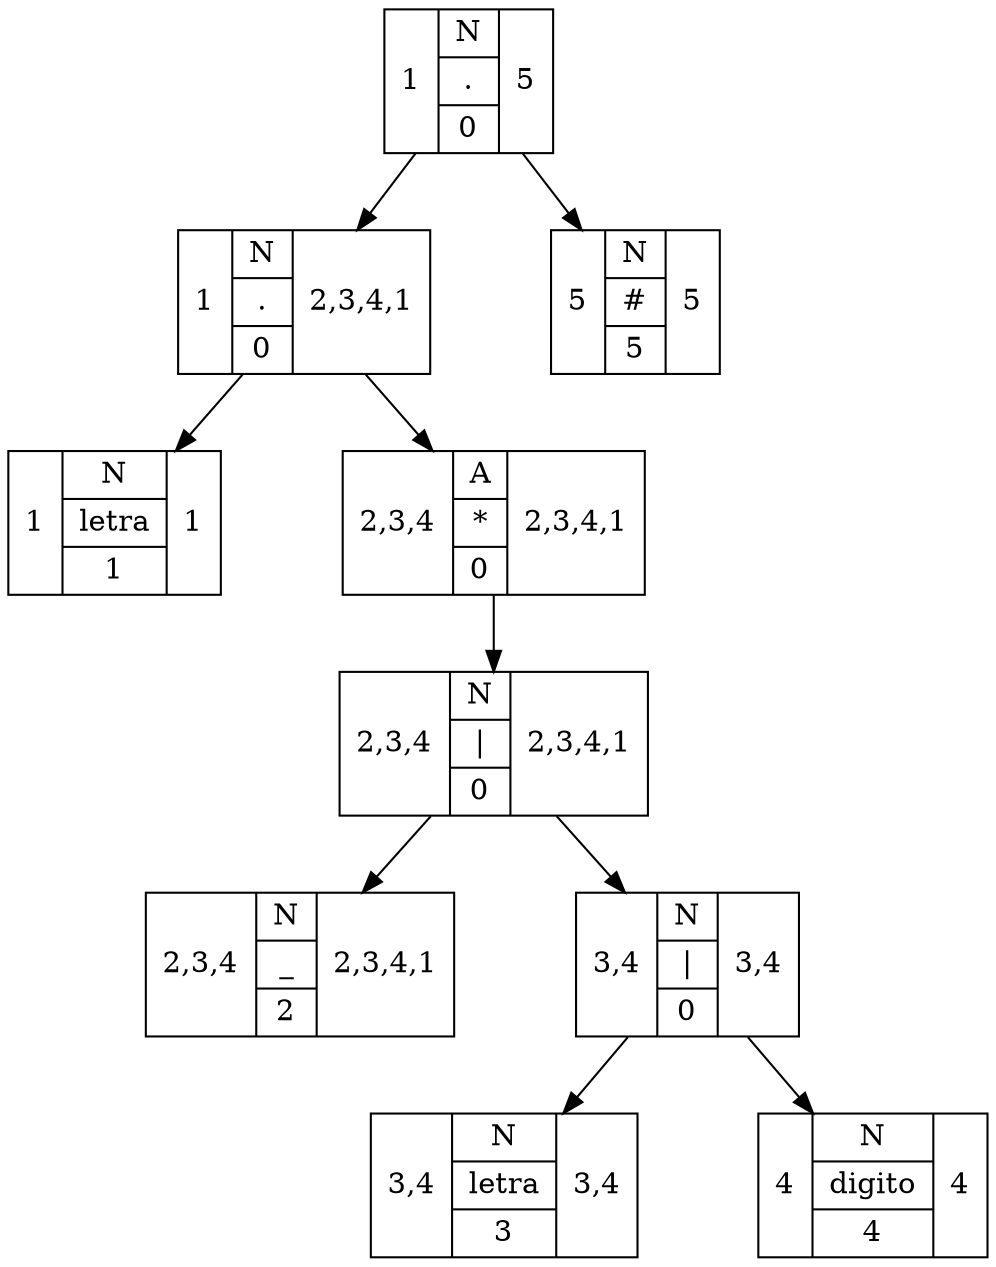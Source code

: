 digraph G { 

nodesep=0.8;

ranksep=0.5;


  
N0[shape=record label=" 1| { N| letra|1 } |1 " ];
N7->N0; 
N1[shape=record label=" 2,3,4| { N| _|2 } |2,3,4,1 " ];
N5->N1; 
N2[shape=record label=" 3,4| { N| letra|3 } |3,4 " ];
N4->N2; 
N3[shape=record label=" 4| { N| digito|4 } |4 " ];
N4->N3; 
N4[shape=record label=" 3,4| { N| \||0 } |3,4 " ];
N5->N4; 
N5[shape=record label=" 2,3,4| { N| \||0 } |2,3,4,1 " ];
N6->N5; 
N6[shape=record label=" 2,3,4| { A| *|0 } |2,3,4,1 " ];
N7->N6; 
N7[shape=record label=" 1| { N| .|0 } |2,3,4,1 " ];
N9->N7; 
N8[shape=record label=" 5| { N| #|5 } |5 " ];
N9->N8; 
N9[shape=record label=" 1| { N| .|0 } |5 " ];


}

